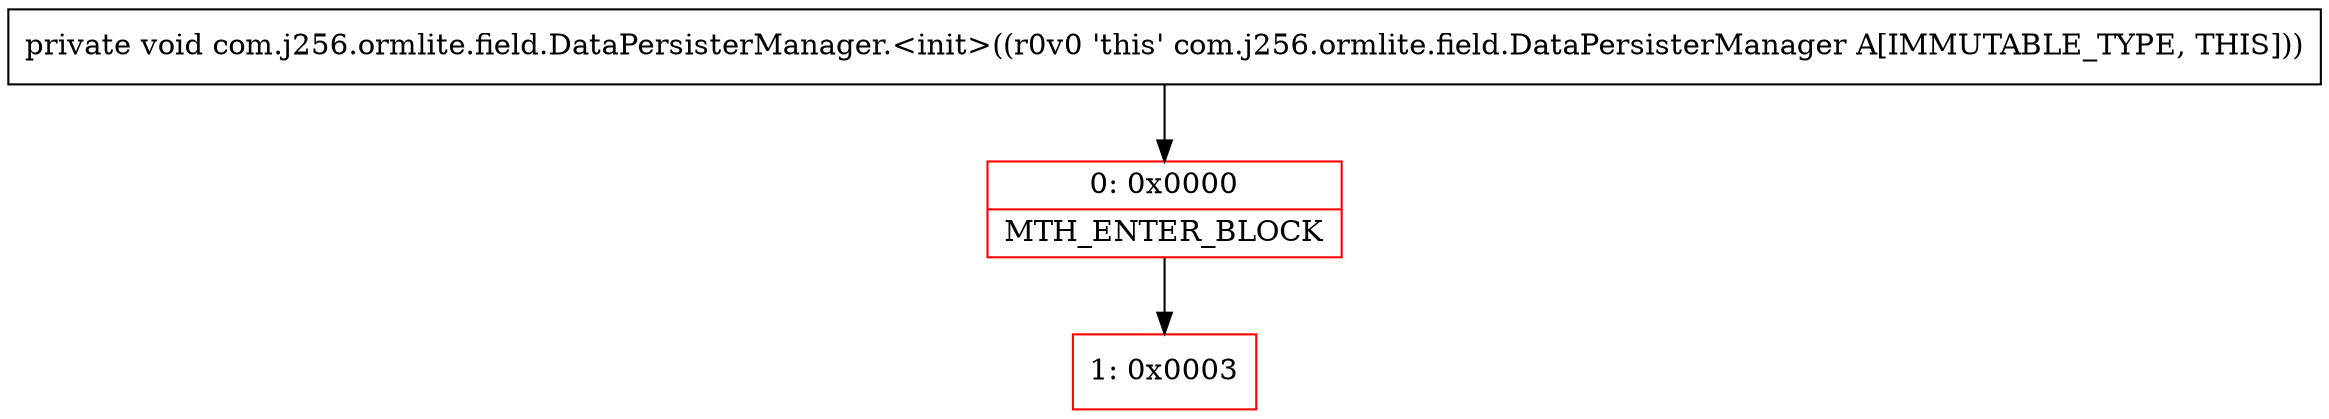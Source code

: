 digraph "CFG forcom.j256.ormlite.field.DataPersisterManager.\<init\>()V" {
subgraph cluster_Region_170796343 {
label = "R(0)";
node [shape=record,color=blue];
}
Node_0 [shape=record,color=red,label="{0\:\ 0x0000|MTH_ENTER_BLOCK\l}"];
Node_1 [shape=record,color=red,label="{1\:\ 0x0003}"];
MethodNode[shape=record,label="{private void com.j256.ormlite.field.DataPersisterManager.\<init\>((r0v0 'this' com.j256.ormlite.field.DataPersisterManager A[IMMUTABLE_TYPE, THIS])) }"];
MethodNode -> Node_0;
Node_0 -> Node_1;
}

